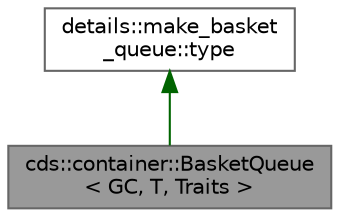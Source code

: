 digraph "cds::container::BasketQueue&lt; GC, T, Traits &gt;"
{
 // LATEX_PDF_SIZE
  bgcolor="transparent";
  edge [fontname=Helvetica,fontsize=10,labelfontname=Helvetica,labelfontsize=10];
  node [fontname=Helvetica,fontsize=10,shape=box,height=0.2,width=0.4];
  Node1 [id="Node000001",label="cds::container::BasketQueue\l\< GC, T, Traits \>",height=0.2,width=0.4,color="gray40", fillcolor="grey60", style="filled", fontcolor="black",tooltip="Basket lock-free queue (non-intrusive variant)"];
  Node2 -> Node1 [id="edge1_Node000001_Node000002",dir="back",color="darkgreen",style="solid",tooltip=" "];
  Node2 [id="Node000002",label="details::make_basket\l_queue::type",height=0.2,width=0.4,color="gray40", fillcolor="white", style="filled",tooltip=" "];
}
